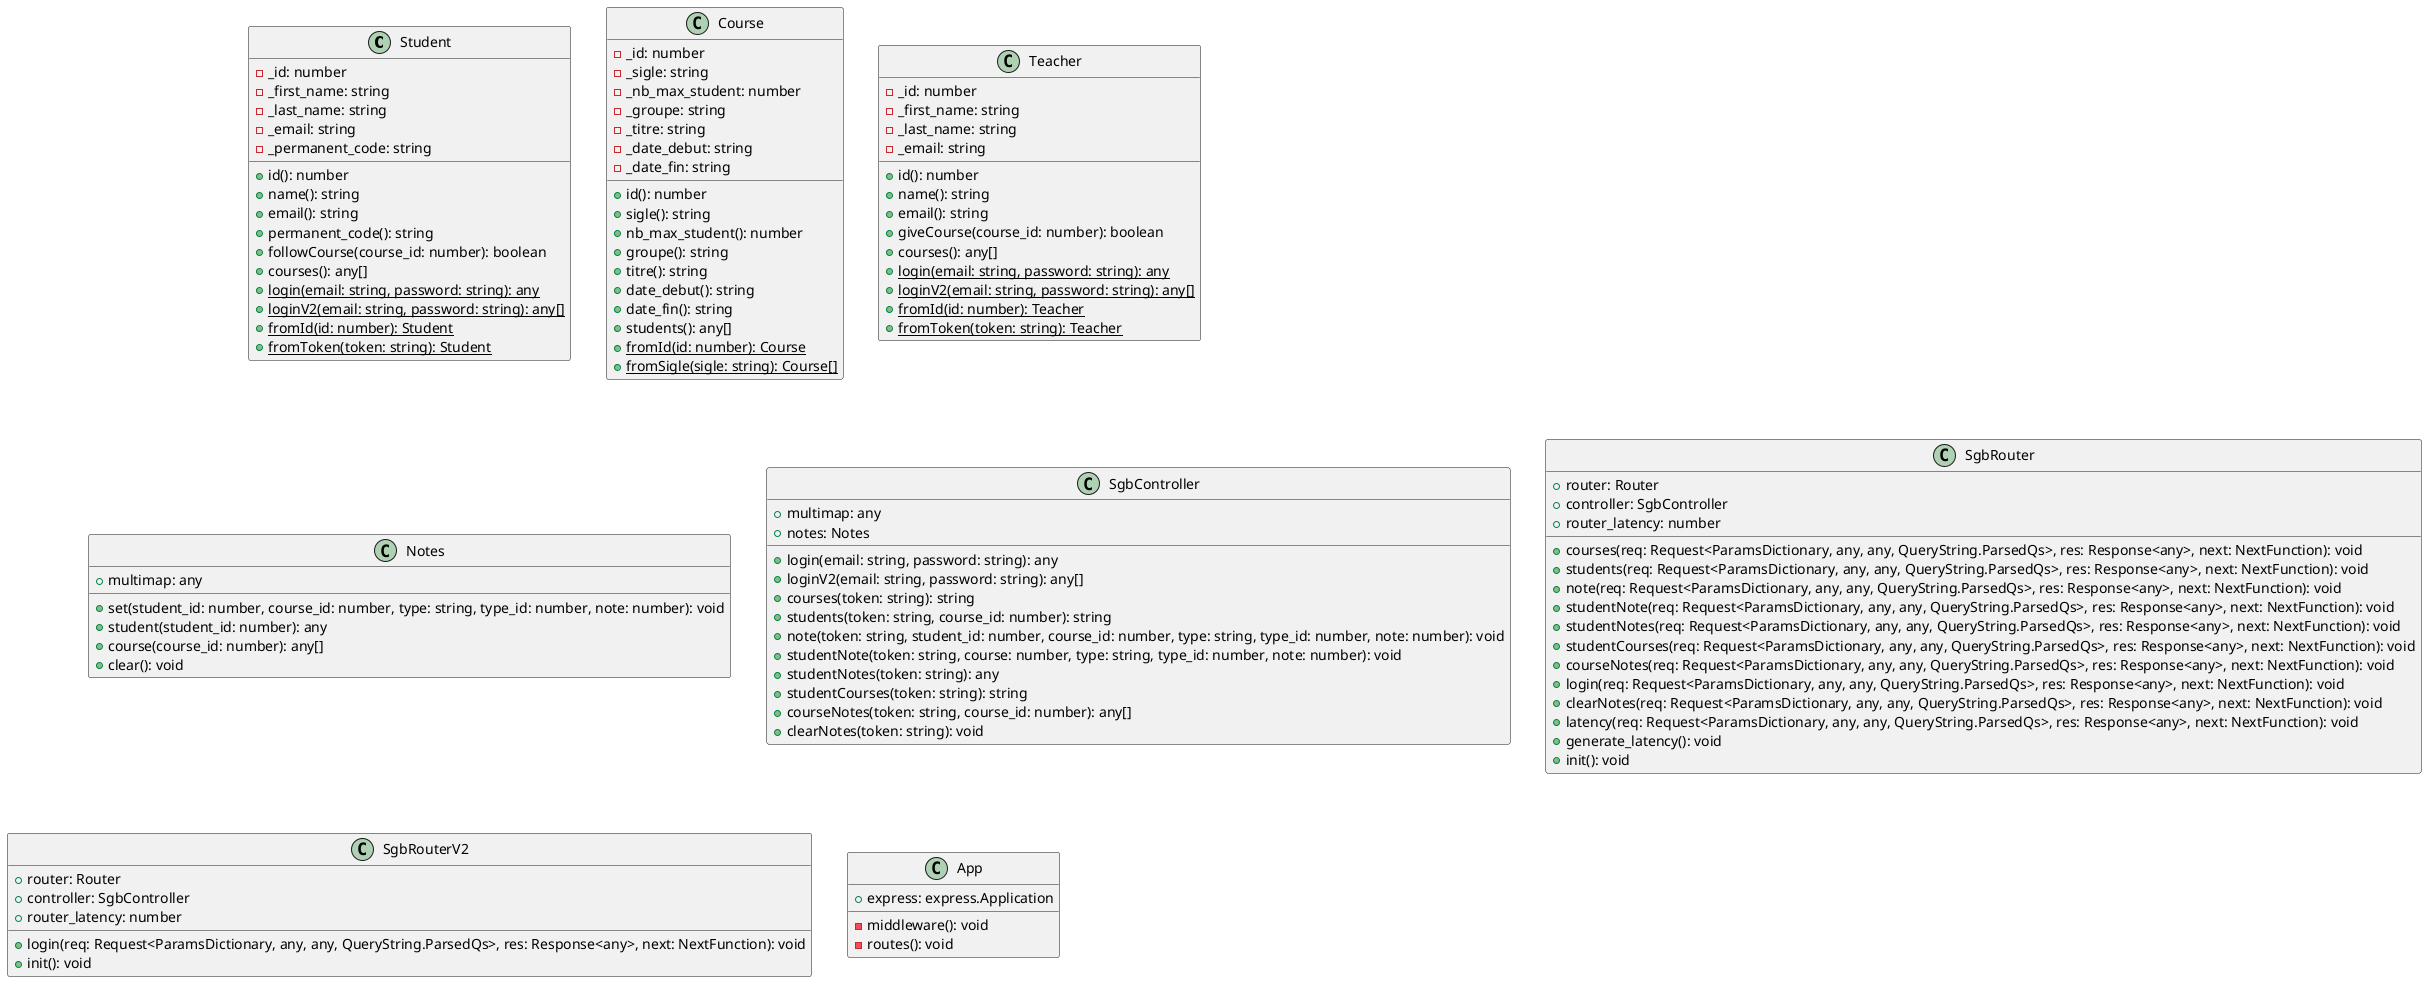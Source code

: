 @startuml
class Student {
    -_id: number
    -_first_name: string
    -_last_name: string
    -_email: string
    -_permanent_code: string
    +id(): number
    +name(): string
    +email(): string
    +permanent_code(): string
    +followCourse(course_id: number): boolean
    +courses(): any[]
    +{static} login(email: string, password: string): any
    +{static} loginV2(email: string, password: string): any[]
    +{static} fromId(id: number): Student
    +{static} fromToken(token: string): Student
}
class Course {
    -_id: number
    -_sigle: string
    -_nb_max_student: number
    -_groupe: string
    -_titre: string
    -_date_debut: string
    -_date_fin: string
    +id(): number
    +sigle(): string
    +nb_max_student(): number
    +groupe(): string
    +titre(): string
    +date_debut(): string
    +date_fin(): string
    +students(): any[]
    +{static} fromId(id: number): Course
    +{static} fromSigle(sigle: string): Course[]
}
class Teacher {
    -_id: number
    -_first_name: string
    -_last_name: string
    -_email: string
    +id(): number
    +name(): string
    +email(): string
    +giveCourse(course_id: number): boolean
    +courses(): any[]
    +{static} login(email: string, password: string): any
    +{static} loginV2(email: string, password: string): any[]
    +{static} fromId(id: number): Teacher
    +{static} fromToken(token: string): Teacher
}
class Notes {
    +multimap: any
    +set(student_id: number, course_id: number, type: string, type_id: number, note: number): void
    +student(student_id: number): any
    +course(course_id: number): any[]
    +clear(): void
}
class SgbController {
    +multimap: any
    +notes: Notes
    +login(email: string, password: string): any
    +loginV2(email: string, password: string): any[]
    +courses(token: string): string
    +students(token: string, course_id: number): string
    +note(token: string, student_id: number, course_id: number, type: string, type_id: number, note: number): void
    +studentNote(token: string, course: number, type: string, type_id: number, note: number): void
    +studentNotes(token: string): any
    +studentCourses(token: string): string
    +courseNotes(token: string, course_id: number): any[]
    +clearNotes(token: string): void
}
class SgbRouter {
    +router: Router
    +controller: SgbController
    +router_latency: number
    +courses(req: Request<ParamsDictionary, any, any, QueryString.ParsedQs>, res: Response<any>, next: NextFunction): void
    +students(req: Request<ParamsDictionary, any, any, QueryString.ParsedQs>, res: Response<any>, next: NextFunction): void
    +note(req: Request<ParamsDictionary, any, any, QueryString.ParsedQs>, res: Response<any>, next: NextFunction): void
    +studentNote(req: Request<ParamsDictionary, any, any, QueryString.ParsedQs>, res: Response<any>, next: NextFunction): void
    +studentNotes(req: Request<ParamsDictionary, any, any, QueryString.ParsedQs>, res: Response<any>, next: NextFunction): void
    +studentCourses(req: Request<ParamsDictionary, any, any, QueryString.ParsedQs>, res: Response<any>, next: NextFunction): void
    +courseNotes(req: Request<ParamsDictionary, any, any, QueryString.ParsedQs>, res: Response<any>, next: NextFunction): void
    +login(req: Request<ParamsDictionary, any, any, QueryString.ParsedQs>, res: Response<any>, next: NextFunction): void
    +clearNotes(req: Request<ParamsDictionary, any, any, QueryString.ParsedQs>, res: Response<any>, next: NextFunction): void
    +latency(req: Request<ParamsDictionary, any, any, QueryString.ParsedQs>, res: Response<any>, next: NextFunction): void
    +generate_latency(): void
    +init(): void
}
class SgbRouterV2 {
    +router: Router
    +controller: SgbController
    +router_latency: number
    +login(req: Request<ParamsDictionary, any, any, QueryString.ParsedQs>, res: Response<any>, next: NextFunction): void
    +init(): void
}
class App {
    +express: express.Application
    -middleware(): void
    -routes(): void
}
@enduml